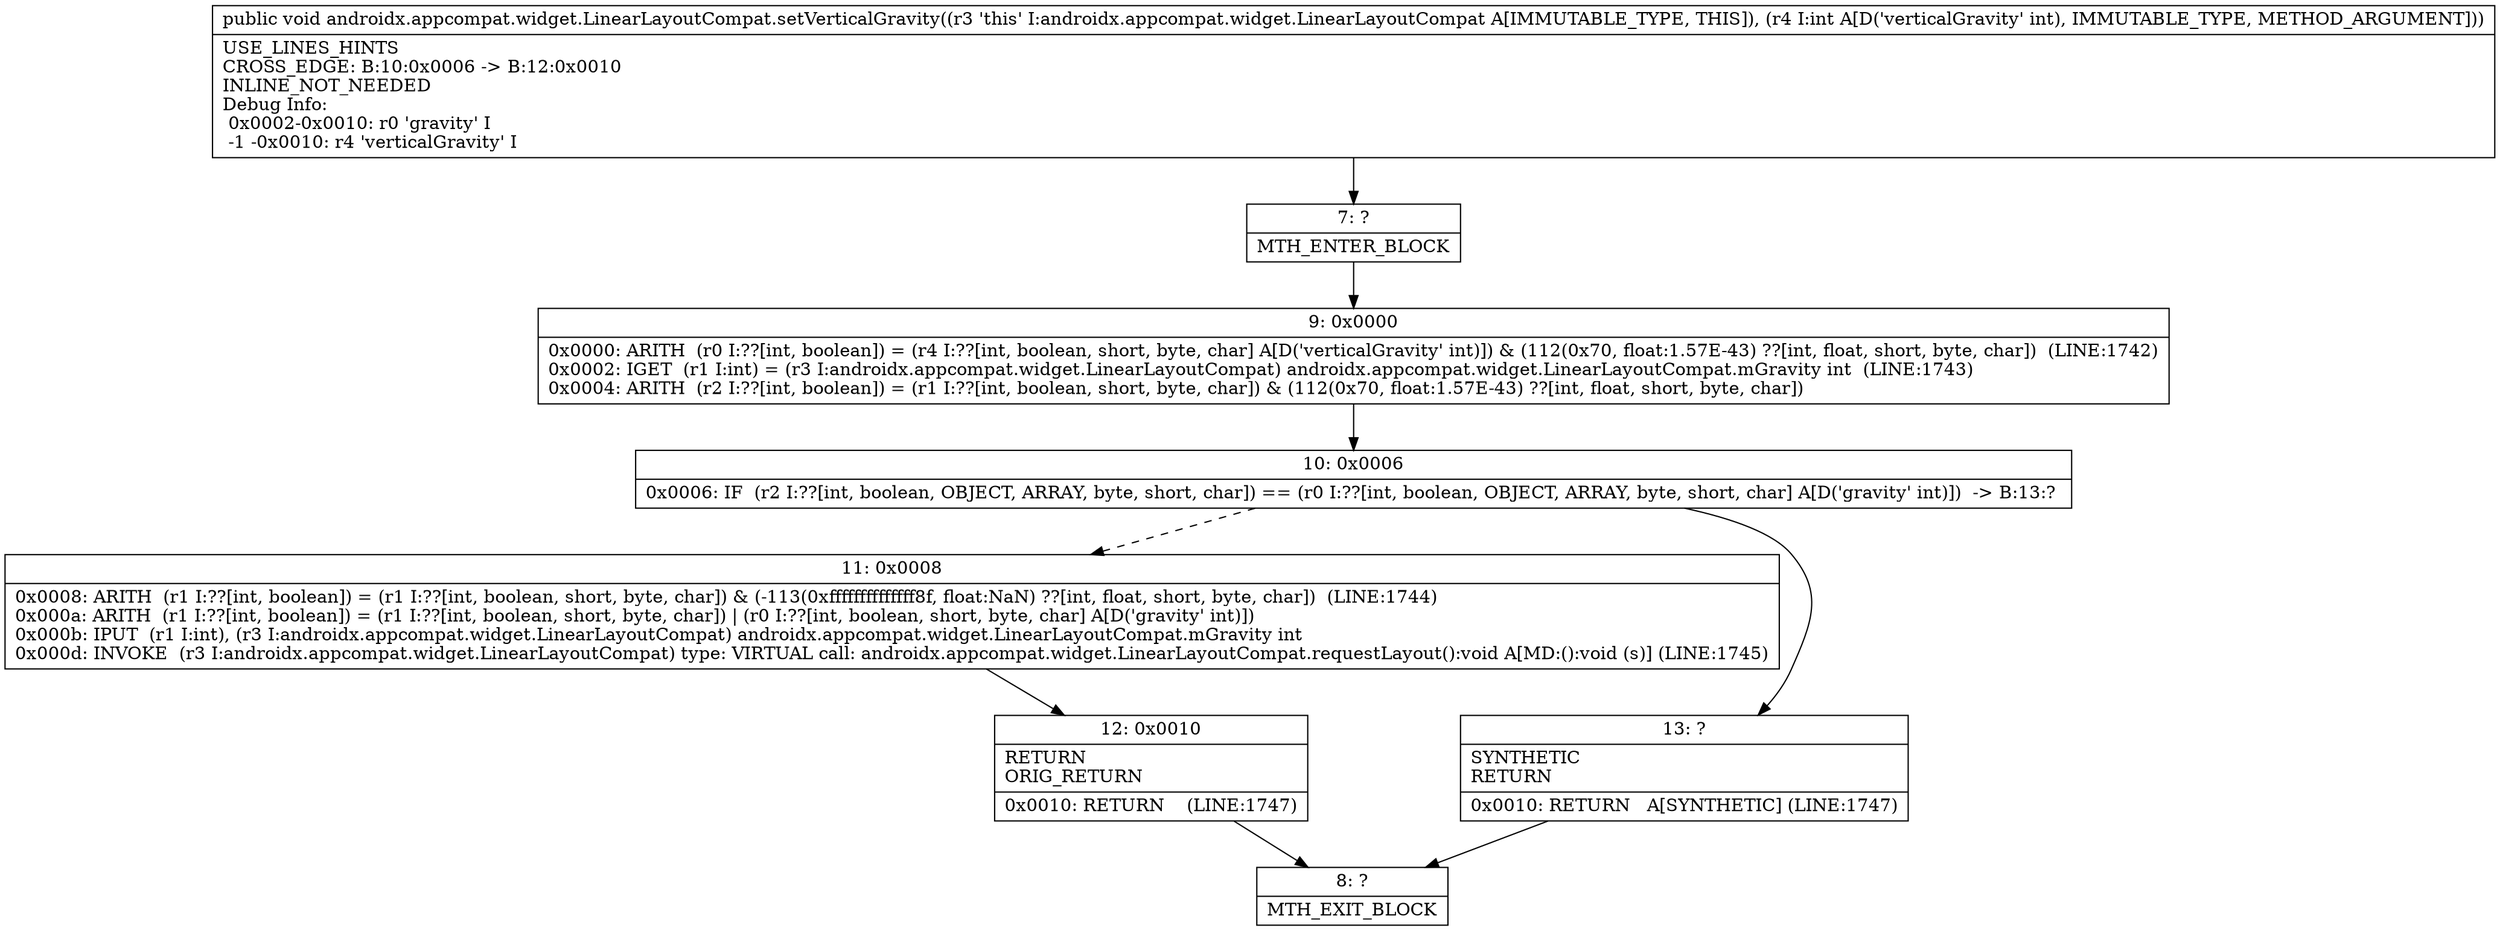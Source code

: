 digraph "CFG forandroidx.appcompat.widget.LinearLayoutCompat.setVerticalGravity(I)V" {
Node_7 [shape=record,label="{7\:\ ?|MTH_ENTER_BLOCK\l}"];
Node_9 [shape=record,label="{9\:\ 0x0000|0x0000: ARITH  (r0 I:??[int, boolean]) = (r4 I:??[int, boolean, short, byte, char] A[D('verticalGravity' int)]) & (112(0x70, float:1.57E\-43) ??[int, float, short, byte, char])  (LINE:1742)\l0x0002: IGET  (r1 I:int) = (r3 I:androidx.appcompat.widget.LinearLayoutCompat) androidx.appcompat.widget.LinearLayoutCompat.mGravity int  (LINE:1743)\l0x0004: ARITH  (r2 I:??[int, boolean]) = (r1 I:??[int, boolean, short, byte, char]) & (112(0x70, float:1.57E\-43) ??[int, float, short, byte, char]) \l}"];
Node_10 [shape=record,label="{10\:\ 0x0006|0x0006: IF  (r2 I:??[int, boolean, OBJECT, ARRAY, byte, short, char]) == (r0 I:??[int, boolean, OBJECT, ARRAY, byte, short, char] A[D('gravity' int)])  \-\> B:13:? \l}"];
Node_11 [shape=record,label="{11\:\ 0x0008|0x0008: ARITH  (r1 I:??[int, boolean]) = (r1 I:??[int, boolean, short, byte, char]) & (\-113(0xffffffffffffff8f, float:NaN) ??[int, float, short, byte, char])  (LINE:1744)\l0x000a: ARITH  (r1 I:??[int, boolean]) = (r1 I:??[int, boolean, short, byte, char]) \| (r0 I:??[int, boolean, short, byte, char] A[D('gravity' int)]) \l0x000b: IPUT  (r1 I:int), (r3 I:androidx.appcompat.widget.LinearLayoutCompat) androidx.appcompat.widget.LinearLayoutCompat.mGravity int \l0x000d: INVOKE  (r3 I:androidx.appcompat.widget.LinearLayoutCompat) type: VIRTUAL call: androidx.appcompat.widget.LinearLayoutCompat.requestLayout():void A[MD:():void (s)] (LINE:1745)\l}"];
Node_12 [shape=record,label="{12\:\ 0x0010|RETURN\lORIG_RETURN\l|0x0010: RETURN    (LINE:1747)\l}"];
Node_8 [shape=record,label="{8\:\ ?|MTH_EXIT_BLOCK\l}"];
Node_13 [shape=record,label="{13\:\ ?|SYNTHETIC\lRETURN\l|0x0010: RETURN   A[SYNTHETIC] (LINE:1747)\l}"];
MethodNode[shape=record,label="{public void androidx.appcompat.widget.LinearLayoutCompat.setVerticalGravity((r3 'this' I:androidx.appcompat.widget.LinearLayoutCompat A[IMMUTABLE_TYPE, THIS]), (r4 I:int A[D('verticalGravity' int), IMMUTABLE_TYPE, METHOD_ARGUMENT]))  | USE_LINES_HINTS\lCROSS_EDGE: B:10:0x0006 \-\> B:12:0x0010\lINLINE_NOT_NEEDED\lDebug Info:\l  0x0002\-0x0010: r0 'gravity' I\l  \-1 \-0x0010: r4 'verticalGravity' I\l}"];
MethodNode -> Node_7;Node_7 -> Node_9;
Node_9 -> Node_10;
Node_10 -> Node_11[style=dashed];
Node_10 -> Node_13;
Node_11 -> Node_12;
Node_12 -> Node_8;
Node_13 -> Node_8;
}

